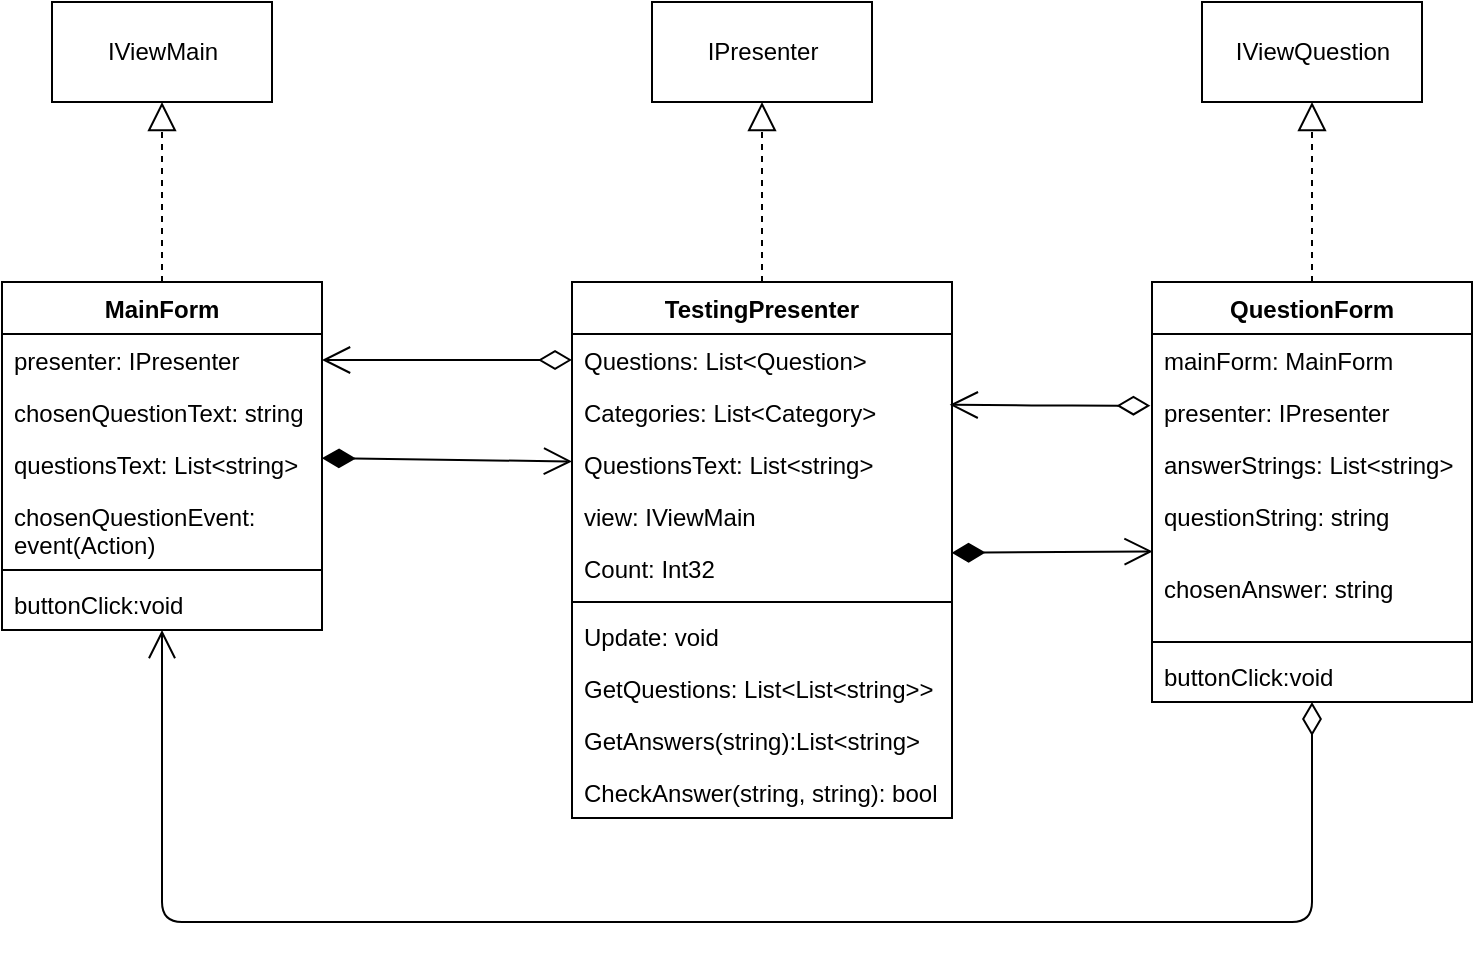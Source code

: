 <mxfile version="12.7.4" type="github">
  <diagram id="C5RBs43oDa-KdzZeNtuy" name="Page-1">
    <mxGraphModel dx="1483" dy="829" grid="1" gridSize="10" guides="1" tooltips="1" connect="1" arrows="1" fold="1" page="1" pageScale="1" pageWidth="827" pageHeight="1169" math="0" shadow="0">
      <root>
        <mxCell id="WIyWlLk6GJQsqaUBKTNV-0" />
        <mxCell id="WIyWlLk6GJQsqaUBKTNV-1" parent="WIyWlLk6GJQsqaUBKTNV-0" />
        <mxCell id="Ped45t6ReJ2krQfOHW9X-0" value="MainForm" style="swimlane;fontStyle=1;align=center;verticalAlign=top;childLayout=stackLayout;horizontal=1;startSize=26;horizontalStack=0;resizeParent=1;resizeParentMax=0;resizeLast=0;collapsible=1;marginBottom=0;" vertex="1" parent="WIyWlLk6GJQsqaUBKTNV-1">
          <mxGeometry x="50" y="150" width="160" height="174" as="geometry" />
        </mxCell>
        <mxCell id="Ped45t6ReJ2krQfOHW9X-1" value="presenter: IPresenter" style="text;strokeColor=none;fillColor=none;align=left;verticalAlign=top;spacingLeft=4;spacingRight=4;overflow=hidden;rotatable=0;points=[[0,0.5],[1,0.5]];portConstraint=eastwest;" vertex="1" parent="Ped45t6ReJ2krQfOHW9X-0">
          <mxGeometry y="26" width="160" height="26" as="geometry" />
        </mxCell>
        <mxCell id="Ped45t6ReJ2krQfOHW9X-5" value="chosenQuestionText: string" style="text;strokeColor=none;fillColor=none;align=left;verticalAlign=top;spacingLeft=4;spacingRight=4;overflow=hidden;rotatable=0;points=[[0,0.5],[1,0.5]];portConstraint=eastwest;" vertex="1" parent="Ped45t6ReJ2krQfOHW9X-0">
          <mxGeometry y="52" width="160" height="26" as="geometry" />
        </mxCell>
        <mxCell id="Ped45t6ReJ2krQfOHW9X-6" value="questionsText: List&lt;string&gt;" style="text;strokeColor=none;fillColor=none;align=left;verticalAlign=top;spacingLeft=4;spacingRight=4;overflow=hidden;rotatable=0;points=[[0,0.5],[1,0.5]];portConstraint=eastwest;" vertex="1" parent="Ped45t6ReJ2krQfOHW9X-0">
          <mxGeometry y="78" width="160" height="26" as="geometry" />
        </mxCell>
        <mxCell id="Ped45t6ReJ2krQfOHW9X-7" value="chosenQuestionEvent: &#xa;event(Action)" style="text;strokeColor=none;fillColor=none;align=left;verticalAlign=top;spacingLeft=4;spacingRight=4;overflow=hidden;rotatable=0;points=[[0,0.5],[1,0.5]];portConstraint=eastwest;" vertex="1" parent="Ped45t6ReJ2krQfOHW9X-0">
          <mxGeometry y="104" width="160" height="36" as="geometry" />
        </mxCell>
        <mxCell id="Ped45t6ReJ2krQfOHW9X-2" value="" style="line;strokeWidth=1;fillColor=none;align=left;verticalAlign=middle;spacingTop=-1;spacingLeft=3;spacingRight=3;rotatable=0;labelPosition=right;points=[];portConstraint=eastwest;" vertex="1" parent="Ped45t6ReJ2krQfOHW9X-0">
          <mxGeometry y="140" width="160" height="8" as="geometry" />
        </mxCell>
        <mxCell id="Ped45t6ReJ2krQfOHW9X-3" value="buttonClick:void" style="text;strokeColor=none;fillColor=none;align=left;verticalAlign=top;spacingLeft=4;spacingRight=4;overflow=hidden;rotatable=0;points=[[0,0.5],[1,0.5]];portConstraint=eastwest;" vertex="1" parent="Ped45t6ReJ2krQfOHW9X-0">
          <mxGeometry y="148" width="160" height="26" as="geometry" />
        </mxCell>
        <mxCell id="Ped45t6ReJ2krQfOHW9X-4" value="IViewMain" style="html=1;" vertex="1" parent="WIyWlLk6GJQsqaUBKTNV-1">
          <mxGeometry x="75" y="10" width="110" height="50" as="geometry" />
        </mxCell>
        <mxCell id="Ped45t6ReJ2krQfOHW9X-9" value="" style="endArrow=block;dashed=1;endFill=0;endSize=12;html=1;" edge="1" parent="WIyWlLk6GJQsqaUBKTNV-1" source="Ped45t6ReJ2krQfOHW9X-0" target="Ped45t6ReJ2krQfOHW9X-4">
          <mxGeometry width="160" relative="1" as="geometry">
            <mxPoint x="-65" y="120" as="sourcePoint" />
            <mxPoint x="95" y="120" as="targetPoint" />
          </mxGeometry>
        </mxCell>
        <mxCell id="Ped45t6ReJ2krQfOHW9X-10" value="TestingPresenter" style="swimlane;fontStyle=1;align=center;verticalAlign=top;childLayout=stackLayout;horizontal=1;startSize=26;horizontalStack=0;resizeParent=1;resizeParentMax=0;resizeLast=0;collapsible=1;marginBottom=0;" vertex="1" parent="WIyWlLk6GJQsqaUBKTNV-1">
          <mxGeometry x="335" y="150" width="190" height="268" as="geometry" />
        </mxCell>
        <mxCell id="Ped45t6ReJ2krQfOHW9X-11" value="Questions: List&lt;Question&gt;" style="text;strokeColor=none;fillColor=none;align=left;verticalAlign=top;spacingLeft=4;spacingRight=4;overflow=hidden;rotatable=0;points=[[0,0.5],[1,0.5]];portConstraint=eastwest;" vertex="1" parent="Ped45t6ReJ2krQfOHW9X-10">
          <mxGeometry y="26" width="190" height="26" as="geometry" />
        </mxCell>
        <mxCell id="Ped45t6ReJ2krQfOHW9X-12" value="Categories: List&lt;Category&gt;" style="text;strokeColor=none;fillColor=none;align=left;verticalAlign=top;spacingLeft=4;spacingRight=4;overflow=hidden;rotatable=0;points=[[0,0.5],[1,0.5]];portConstraint=eastwest;" vertex="1" parent="Ped45t6ReJ2krQfOHW9X-10">
          <mxGeometry y="52" width="190" height="26" as="geometry" />
        </mxCell>
        <mxCell id="Ped45t6ReJ2krQfOHW9X-13" value="QuestionsText: List&lt;string&gt;" style="text;strokeColor=none;fillColor=none;align=left;verticalAlign=top;spacingLeft=4;spacingRight=4;overflow=hidden;rotatable=0;points=[[0,0.5],[1,0.5]];portConstraint=eastwest;" vertex="1" parent="Ped45t6ReJ2krQfOHW9X-10">
          <mxGeometry y="78" width="190" height="26" as="geometry" />
        </mxCell>
        <mxCell id="Ped45t6ReJ2krQfOHW9X-14" value="view: IViewMain" style="text;strokeColor=none;fillColor=none;align=left;verticalAlign=top;spacingLeft=4;spacingRight=4;overflow=hidden;rotatable=0;points=[[0,0.5],[1,0.5]];portConstraint=eastwest;" vertex="1" parent="Ped45t6ReJ2krQfOHW9X-10">
          <mxGeometry y="104" width="190" height="26" as="geometry" />
        </mxCell>
        <mxCell id="Ped45t6ReJ2krQfOHW9X-22" value="Count: Int32" style="text;strokeColor=none;fillColor=none;align=left;verticalAlign=top;spacingLeft=4;spacingRight=4;overflow=hidden;rotatable=0;points=[[0,0.5],[1,0.5]];portConstraint=eastwest;" vertex="1" parent="Ped45t6ReJ2krQfOHW9X-10">
          <mxGeometry y="130" width="190" height="26" as="geometry" />
        </mxCell>
        <mxCell id="Ped45t6ReJ2krQfOHW9X-15" value="" style="line;strokeWidth=1;fillColor=none;align=left;verticalAlign=middle;spacingTop=-1;spacingLeft=3;spacingRight=3;rotatable=0;labelPosition=right;points=[];portConstraint=eastwest;" vertex="1" parent="Ped45t6ReJ2krQfOHW9X-10">
          <mxGeometry y="156" width="190" height="8" as="geometry" />
        </mxCell>
        <mxCell id="Ped45t6ReJ2krQfOHW9X-16" value="Update: void" style="text;strokeColor=none;fillColor=none;align=left;verticalAlign=top;spacingLeft=4;spacingRight=4;overflow=hidden;rotatable=0;points=[[0,0.5],[1,0.5]];portConstraint=eastwest;" vertex="1" parent="Ped45t6ReJ2krQfOHW9X-10">
          <mxGeometry y="164" width="190" height="26" as="geometry" />
        </mxCell>
        <mxCell id="Ped45t6ReJ2krQfOHW9X-24" value="GetQuestions: List&lt;List&lt;string&gt;&gt;" style="text;strokeColor=none;fillColor=none;align=left;verticalAlign=top;spacingLeft=4;spacingRight=4;overflow=hidden;rotatable=0;points=[[0,0.5],[1,0.5]];portConstraint=eastwest;" vertex="1" parent="Ped45t6ReJ2krQfOHW9X-10">
          <mxGeometry y="190" width="190" height="26" as="geometry" />
        </mxCell>
        <mxCell id="Ped45t6ReJ2krQfOHW9X-25" value="GetAnswers(string):List&lt;string&gt;" style="text;strokeColor=none;fillColor=none;align=left;verticalAlign=top;spacingLeft=4;spacingRight=4;overflow=hidden;rotatable=0;points=[[0,0.5],[1,0.5]];portConstraint=eastwest;" vertex="1" parent="Ped45t6ReJ2krQfOHW9X-10">
          <mxGeometry y="216" width="190" height="26" as="geometry" />
        </mxCell>
        <mxCell id="Ped45t6ReJ2krQfOHW9X-26" value="CheckAnswer(string, string): bool" style="text;strokeColor=none;fillColor=none;align=left;verticalAlign=top;spacingLeft=4;spacingRight=4;overflow=hidden;rotatable=0;points=[[0,0.5],[1,0.5]];portConstraint=eastwest;" vertex="1" parent="Ped45t6ReJ2krQfOHW9X-10">
          <mxGeometry y="242" width="190" height="26" as="geometry" />
        </mxCell>
        <mxCell id="Ped45t6ReJ2krQfOHW9X-17" value="" style="endArrow=open;html=1;endSize=12;startArrow=diamondThin;startSize=14;startFill=1;align=left;verticalAlign=bottom;" edge="1" parent="WIyWlLk6GJQsqaUBKTNV-1" source="Ped45t6ReJ2krQfOHW9X-0" target="Ped45t6ReJ2krQfOHW9X-13">
          <mxGeometry x="-1" y="3" relative="1" as="geometry">
            <mxPoint x="215" y="100" as="sourcePoint" />
            <mxPoint x="375" y="100" as="targetPoint" />
          </mxGeometry>
        </mxCell>
        <mxCell id="Ped45t6ReJ2krQfOHW9X-18" value="IPresenter" style="html=1;" vertex="1" parent="WIyWlLk6GJQsqaUBKTNV-1">
          <mxGeometry x="375" y="10" width="110" height="50" as="geometry" />
        </mxCell>
        <mxCell id="Ped45t6ReJ2krQfOHW9X-19" value="" style="endArrow=block;dashed=1;endFill=0;endSize=12;html=1;" edge="1" parent="WIyWlLk6GJQsqaUBKTNV-1" source="Ped45t6ReJ2krQfOHW9X-10" target="Ped45t6ReJ2krQfOHW9X-18">
          <mxGeometry width="160" relative="1" as="geometry">
            <mxPoint x="140" y="160" as="sourcePoint" />
            <mxPoint x="140" y="70" as="targetPoint" />
          </mxGeometry>
        </mxCell>
        <mxCell id="Ped45t6ReJ2krQfOHW9X-21" value="" style="endArrow=open;html=1;endSize=12;startArrow=diamondThin;startSize=14;startFill=0;edgeStyle=orthogonalEdgeStyle;align=left;verticalAlign=bottom;entryX=1;entryY=0.5;entryDx=0;entryDy=0;exitX=0;exitY=0.5;exitDx=0;exitDy=0;" edge="1" parent="WIyWlLk6GJQsqaUBKTNV-1" source="Ped45t6ReJ2krQfOHW9X-11" target="Ped45t6ReJ2krQfOHW9X-1">
          <mxGeometry x="-1" y="3" relative="1" as="geometry">
            <mxPoint x="225" y="100" as="sourcePoint" />
            <mxPoint x="385" y="100" as="targetPoint" />
          </mxGeometry>
        </mxCell>
        <mxCell id="Ped45t6ReJ2krQfOHW9X-27" value="QuestionForm" style="swimlane;fontStyle=1;align=center;verticalAlign=top;childLayout=stackLayout;horizontal=1;startSize=26;horizontalStack=0;resizeParent=1;resizeParentMax=0;resizeLast=0;collapsible=1;marginBottom=0;" vertex="1" parent="WIyWlLk6GJQsqaUBKTNV-1">
          <mxGeometry x="625" y="150" width="160" height="210" as="geometry" />
        </mxCell>
        <mxCell id="Ped45t6ReJ2krQfOHW9X-28" value="mainForm: MainForm" style="text;strokeColor=none;fillColor=none;align=left;verticalAlign=top;spacingLeft=4;spacingRight=4;overflow=hidden;rotatable=0;points=[[0,0.5],[1,0.5]];portConstraint=eastwest;" vertex="1" parent="Ped45t6ReJ2krQfOHW9X-27">
          <mxGeometry y="26" width="160" height="26" as="geometry" />
        </mxCell>
        <mxCell id="Ped45t6ReJ2krQfOHW9X-29" value="presenter: IPresenter" style="text;strokeColor=none;fillColor=none;align=left;verticalAlign=top;spacingLeft=4;spacingRight=4;overflow=hidden;rotatable=0;points=[[0,0.5],[1,0.5]];portConstraint=eastwest;" vertex="1" parent="Ped45t6ReJ2krQfOHW9X-27">
          <mxGeometry y="52" width="160" height="26" as="geometry" />
        </mxCell>
        <mxCell id="Ped45t6ReJ2krQfOHW9X-30" value="answerStrings: List&lt;string&gt;" style="text;strokeColor=none;fillColor=none;align=left;verticalAlign=top;spacingLeft=4;spacingRight=4;overflow=hidden;rotatable=0;points=[[0,0.5],[1,0.5]];portConstraint=eastwest;" vertex="1" parent="Ped45t6ReJ2krQfOHW9X-27">
          <mxGeometry y="78" width="160" height="26" as="geometry" />
        </mxCell>
        <mxCell id="Ped45t6ReJ2krQfOHW9X-31" value="questionString: string" style="text;strokeColor=none;fillColor=none;align=left;verticalAlign=top;spacingLeft=4;spacingRight=4;overflow=hidden;rotatable=0;points=[[0,0.5],[1,0.5]];portConstraint=eastwest;" vertex="1" parent="Ped45t6ReJ2krQfOHW9X-27">
          <mxGeometry y="104" width="160" height="36" as="geometry" />
        </mxCell>
        <mxCell id="Ped45t6ReJ2krQfOHW9X-36" value="chosenAnswer: string" style="text;strokeColor=none;fillColor=none;align=left;verticalAlign=top;spacingLeft=4;spacingRight=4;overflow=hidden;rotatable=0;points=[[0,0.5],[1,0.5]];portConstraint=eastwest;" vertex="1" parent="Ped45t6ReJ2krQfOHW9X-27">
          <mxGeometry y="140" width="160" height="36" as="geometry" />
        </mxCell>
        <mxCell id="Ped45t6ReJ2krQfOHW9X-32" value="" style="line;strokeWidth=1;fillColor=none;align=left;verticalAlign=middle;spacingTop=-1;spacingLeft=3;spacingRight=3;rotatable=0;labelPosition=right;points=[];portConstraint=eastwest;" vertex="1" parent="Ped45t6ReJ2krQfOHW9X-27">
          <mxGeometry y="176" width="160" height="8" as="geometry" />
        </mxCell>
        <mxCell id="Ped45t6ReJ2krQfOHW9X-33" value="buttonClick:void" style="text;strokeColor=none;fillColor=none;align=left;verticalAlign=top;spacingLeft=4;spacingRight=4;overflow=hidden;rotatable=0;points=[[0,0.5],[1,0.5]];portConstraint=eastwest;" vertex="1" parent="Ped45t6ReJ2krQfOHW9X-27">
          <mxGeometry y="184" width="160" height="26" as="geometry" />
        </mxCell>
        <mxCell id="Ped45t6ReJ2krQfOHW9X-34" value="IViewQuestion" style="html=1;" vertex="1" parent="WIyWlLk6GJQsqaUBKTNV-1">
          <mxGeometry x="650" y="10" width="110" height="50" as="geometry" />
        </mxCell>
        <mxCell id="Ped45t6ReJ2krQfOHW9X-35" value="" style="endArrow=block;dashed=1;endFill=0;endSize=12;html=1;" edge="1" parent="WIyWlLk6GJQsqaUBKTNV-1" source="Ped45t6ReJ2krQfOHW9X-27" target="Ped45t6ReJ2krQfOHW9X-34">
          <mxGeometry width="160" relative="1" as="geometry">
            <mxPoint x="510" y="120" as="sourcePoint" />
            <mxPoint x="670" y="120" as="targetPoint" />
          </mxGeometry>
        </mxCell>
        <mxCell id="Ped45t6ReJ2krQfOHW9X-37" value="" style="endArrow=open;html=1;endSize=12;startArrow=diamondThin;startSize=14;startFill=0;edgeStyle=orthogonalEdgeStyle;align=left;verticalAlign=bottom;" edge="1" parent="WIyWlLk6GJQsqaUBKTNV-1" source="Ped45t6ReJ2krQfOHW9X-33" target="Ped45t6ReJ2krQfOHW9X-3">
          <mxGeometry x="-1" y="3" relative="1" as="geometry">
            <mxPoint x="345" y="199" as="sourcePoint" />
            <mxPoint x="220" y="199" as="targetPoint" />
            <Array as="points">
              <mxPoint x="705" y="470" />
            </Array>
          </mxGeometry>
        </mxCell>
        <mxCell id="Ped45t6ReJ2krQfOHW9X-38" value="" style="endArrow=open;html=1;endSize=12;startArrow=diamondThin;startSize=14;startFill=1;align=left;verticalAlign=bottom;entryX=0.002;entryY=0.853;entryDx=0;entryDy=0;entryPerimeter=0;exitX=0.999;exitY=0.207;exitDx=0;exitDy=0;exitPerimeter=0;" edge="1" parent="WIyWlLk6GJQsqaUBKTNV-1" source="Ped45t6ReJ2krQfOHW9X-22" target="Ped45t6ReJ2krQfOHW9X-31">
          <mxGeometry x="-1" y="3" relative="1" as="geometry">
            <mxPoint x="540" y="284" as="sourcePoint" />
            <mxPoint x="590" y="270" as="targetPoint" />
          </mxGeometry>
        </mxCell>
        <mxCell id="Ped45t6ReJ2krQfOHW9X-39" value="" style="endArrow=open;html=1;endSize=12;startArrow=diamondThin;startSize=14;startFill=0;edgeStyle=orthogonalEdgeStyle;align=left;verticalAlign=bottom;exitX=-0.005;exitY=0.378;exitDx=0;exitDy=0;exitPerimeter=0;entryX=0.994;entryY=0.361;entryDx=0;entryDy=0;entryPerimeter=0;" edge="1" parent="WIyWlLk6GJQsqaUBKTNV-1" source="Ped45t6ReJ2krQfOHW9X-29" target="Ped45t6ReJ2krQfOHW9X-12">
          <mxGeometry x="-1" y="3" relative="1" as="geometry">
            <mxPoint x="345" y="199" as="sourcePoint" />
            <mxPoint x="560.889" y="213" as="targetPoint" />
          </mxGeometry>
        </mxCell>
      </root>
    </mxGraphModel>
  </diagram>
</mxfile>

